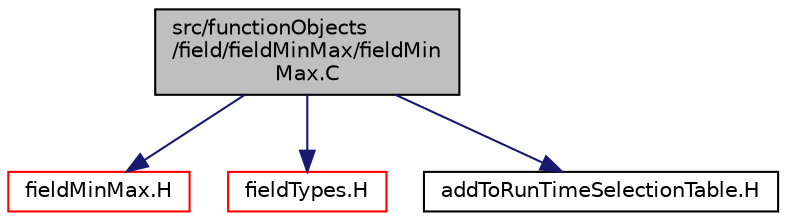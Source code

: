 digraph "src/functionObjects/field/fieldMinMax/fieldMinMax.C"
{
  bgcolor="transparent";
  edge [fontname="Helvetica",fontsize="10",labelfontname="Helvetica",labelfontsize="10"];
  node [fontname="Helvetica",fontsize="10",shape=record];
  Node0 [label="src/functionObjects\l/field/fieldMinMax/fieldMin\lMax.C",height=0.2,width=0.4,color="black", fillcolor="grey75", style="filled", fontcolor="black"];
  Node0 -> Node1 [color="midnightblue",fontsize="10",style="solid",fontname="Helvetica"];
  Node1 [label="fieldMinMax.H",height=0.2,width=0.4,color="red",URL="$a04619.html"];
  Node0 -> Node115 [color="midnightblue",fontsize="10",style="solid",fontname="Helvetica"];
  Node115 [label="fieldTypes.H",height=0.2,width=0.4,color="red",URL="$a10322.html",tooltip="Include the header files for all the primitive types that Fields are instantiated for..."];
  Node0 -> Node130 [color="midnightblue",fontsize="10",style="solid",fontname="Helvetica"];
  Node130 [label="addToRunTimeSelectionTable.H",height=0.2,width=0.4,color="black",URL="$a09989.html",tooltip="Macros for easy insertion into run-time selection tables. "];
}
